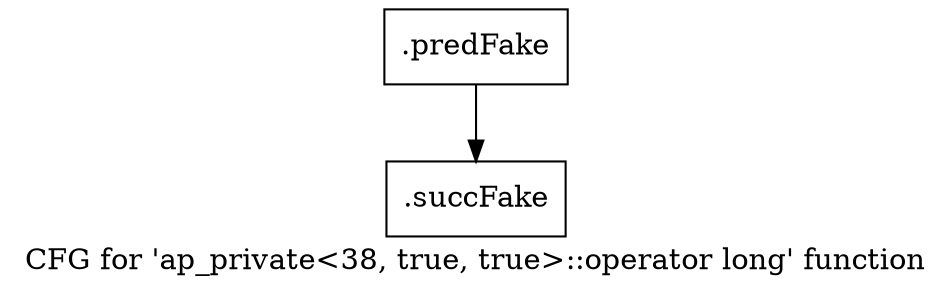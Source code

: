 digraph "CFG for 'ap_private\<38, true, true\>::operator long' function" {
	label="CFG for 'ap_private\<38, true, true\>::operator long' function";

	Node0x5d4f5a0 [shape=record,filename="",linenumber="",label="{.predFake}"];
	Node0x5d4f5a0 -> Node0x627a4e0[ callList="" memoryops="" filename="/mnt/xilinx/Vitis_HLS/2021.2/include/etc/ap_private.h" execusionnum="5"];
	Node0x627a4e0 [shape=record,filename="/mnt/xilinx/Vitis_HLS/2021.2/include/etc/ap_private.h",linenumber="1937",label="{.succFake}"];
}
